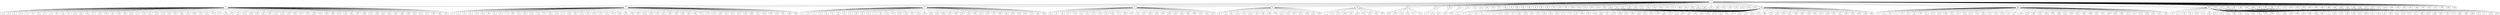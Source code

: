 graph {
2--1
2--3
2--5
2--8
2--15
2--18
2--19
2--22
2--28
2--29
2--34
2--42
2--43
2--56
2--59
2--67
2--69
2--76
2--80
2--87
2--89
2--93
2--94
2--97
2--101
2--105
2--107
2--108
2--110
2--114
2--116
2--119
2--128
2--130
2--137
2--147
2--148
2--149
2--151
2--153
2--156
2--164
2--170
2--171
2--186
2--195
2--199
2--201
2--202
2--207
2--209
2--215
2--220
2--233
2--247
2--251
2--253
2--258
2--260
2--262
2--273
2--276
2--280
2--281
2--283
2--285
2--288
2--292
2--297
2--306
2--307
2--312
2--332
2--334
2--338
2--345
2--360
2--364
2--366
2--382
2--383
2--390
2--404
2--406
2--413
2--417
2--427
2--429
2--436
2--439
2--452
2--461
2--462
2--467
2--470
2--472
2--496
2--499
2--500
1--13
1--23
1--31
1--38
1--50
1--52
1--68
1--70
1--78
1--85
1--86
1--91
1--92
1--99
1--104
1--111
1--126
1--142
1--191
1--194
1--204
1--210
1--211
1--216
1--217
1--219
1--222
1--226
1--235
1--236
1--241
1--249
1--254
1--255
1--256
1--257
1--259
1--267
1--271
1--279
1--284
1--289
1--291
1--303
1--315
1--316
1--319
1--320
1--321
1--326
1--336
1--351
1--358
1--368
1--372
1--374
1--381
1--387
1--388
1--397
1--399
1--414
1--432
1--443
1--446
1--460
1--463
1--474
1--477
1--484
1--486
1--497
258--16
258--40
258--41
258--71
258--73
258--118
258--125
258--133
258--134
258--136
258--144
258--152
258--154
258--161
258--168
258--172
258--173
258--174
258--183
258--192
258--193
258--196
258--197
258--218
258--228
258--232
258--240
258--243
258--252
258--261
258--268
258--269
258--270
258--278
258--282
258--296
258--298
258--300
258--304
258--314
258--335
258--342
258--352
258--353
258--354
258--355
258--379
258--394
258--395
258--398
258--400
258--401
258--403
258--405
258--416
258--420
258--421
258--434
258--435
258--441
258--449
258--450
258--464
258--469
258--495
3--9
3--11
3--12
3--35
3--36
3--46
3--48
3--62
3--65
3--72
3--88
3--95
3--103
3--106
3--124
3--127
3--140
3--146
3--157
3--158
3--160
3--179
3--181
3--205
3--212
3--214
3--227
3--245
3--295
3--308
3--309
3--328
3--330
3--339
3--343
3--344
3--346
3--349
3--363
3--365
3--367
3--370
3--375
3--393
3--411
3--412
3--422
3--425
3--444
3--451
3--455
3--458
3--476
3--481
3--485
3--494
260--24
260--45
260--66
260--77
260--79
260--81
260--98
260--100
260--117
260--129
260--159
260--180
260--213
260--223
260--224
260--237
260--242
260--263
260--264
260--265
260--302
260--311
260--317
260--324
260--356
260--369
260--376
260--380
260--386
260--409
260--415
260--426
260--437
260--445
260--448
260--454
260--457
260--459
260--465
260--466
260--471
260--475
260--479
260--480
260--483
260--487
260--488
5--4
5--14
5--17
5--25
5--26
5--32
5--33
5--39
5--51
5--60
5--61
5--64
5--75
5--84
5--122
5--139
5--143
5--145
5--167
5--178
5--182
5--189
5--203
5--208
5--234
5--239
5--244
5--250
5--290
5--310
5--333
5--362
5--385
5--392
5--402
5--410
5--447
5--473
5--491
5--492
262--10
262--37
262--44
262--83
262--166
262--175
262--185
262--187
262--221
262--225
262--246
262--301
262--322
262--329
262--331
262--340
262--348
262--357
262--359
262--378
262--384
262--424
262--428
262--430
262--482
8--30
8--49
8--54
8--90
8--120
8--121
8--132
8--135
8--138
8--141
8--163
8--177
8--266
8--274
8--275
8--287
8--293
8--294
8--299
8--318
8--323
8--350
8--361
8--389
8--418
8--433
8--478
15--20
15--58
15--82
15--112
15--113
15--123
15--162
15--190
15--198
15--229
15--231
15--313
15--337
15--391
15--408
15--442
15--468
273--6
273--102
273--150
273--188
273--238
273--327
273--489
18--7
18--115
18--131
18--184
18--200
18--305
18--347
18--423
18--456
18--493
19--165
19--169
19--176
19--230
19--277
19--371
276--53
276--55
276--74
276--96
276--155
276--325
276--341
276--377
276--396
276--419
22--27
22--373
22--431
280--248
280--490
28--453
29--206
285--109
285--272
285--438
288--286
288--440
34--57
292--63
297--47
297--407
76--21
334--498
}
